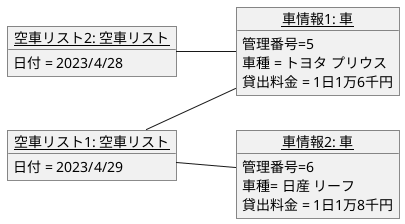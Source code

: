 @startuml オブジェクト図
left to right direction
object "<u>空車リスト2: 空車リスト</u>" as k2 {
日付 = 2023/4/28
}
object "<u>空車リスト1: 空車リスト</u>" as k1 {
日付 = 2023/4/29
}
object "<u>車情報1: 車</u>" as car1 {
管理番号=5
車種 = トヨタ プリウス
貸出料金 = 1日1万6千円
}
object "<u>車情報2: 車</u>" as car2 {
管理番号=6
車種= 日産 リーフ
貸出料金 = 1日1万8千円
}
k1 -- car1
k1 -- car2
k2 -- car1
@enduml